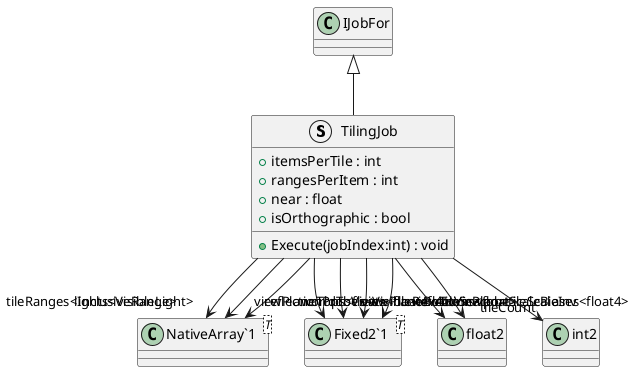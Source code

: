 @startuml
struct TilingJob {
    + itemsPerTile : int
    + rangesPerItem : int
    + near : float
    + isOrthographic : bool
    + Execute(jobIndex:int) : void
}
class "NativeArray`1"<T> {
}
class "Fixed2`1"<T> {
}
IJobFor <|-- TilingJob
TilingJob --> "lights<VisibleLight>" "NativeArray`1"
TilingJob --> "reflectionProbes<VisibleReflectionProbe>" "NativeArray`1"
TilingJob --> "tileRanges<InclusiveRange>" "NativeArray`1"
TilingJob --> "worldToViews<float4x4>" "Fixed2`1"
TilingJob --> "tileScale" float2
TilingJob --> "tileScaleInv" float2
TilingJob --> "viewPlaneBottoms<float>" "Fixed2`1"
TilingJob --> "viewPlaneTops<float>" "Fixed2`1"
TilingJob --> "viewToViewportScaleBiases<float4>" "Fixed2`1"
TilingJob --> "tileCount" int2
@enduml
